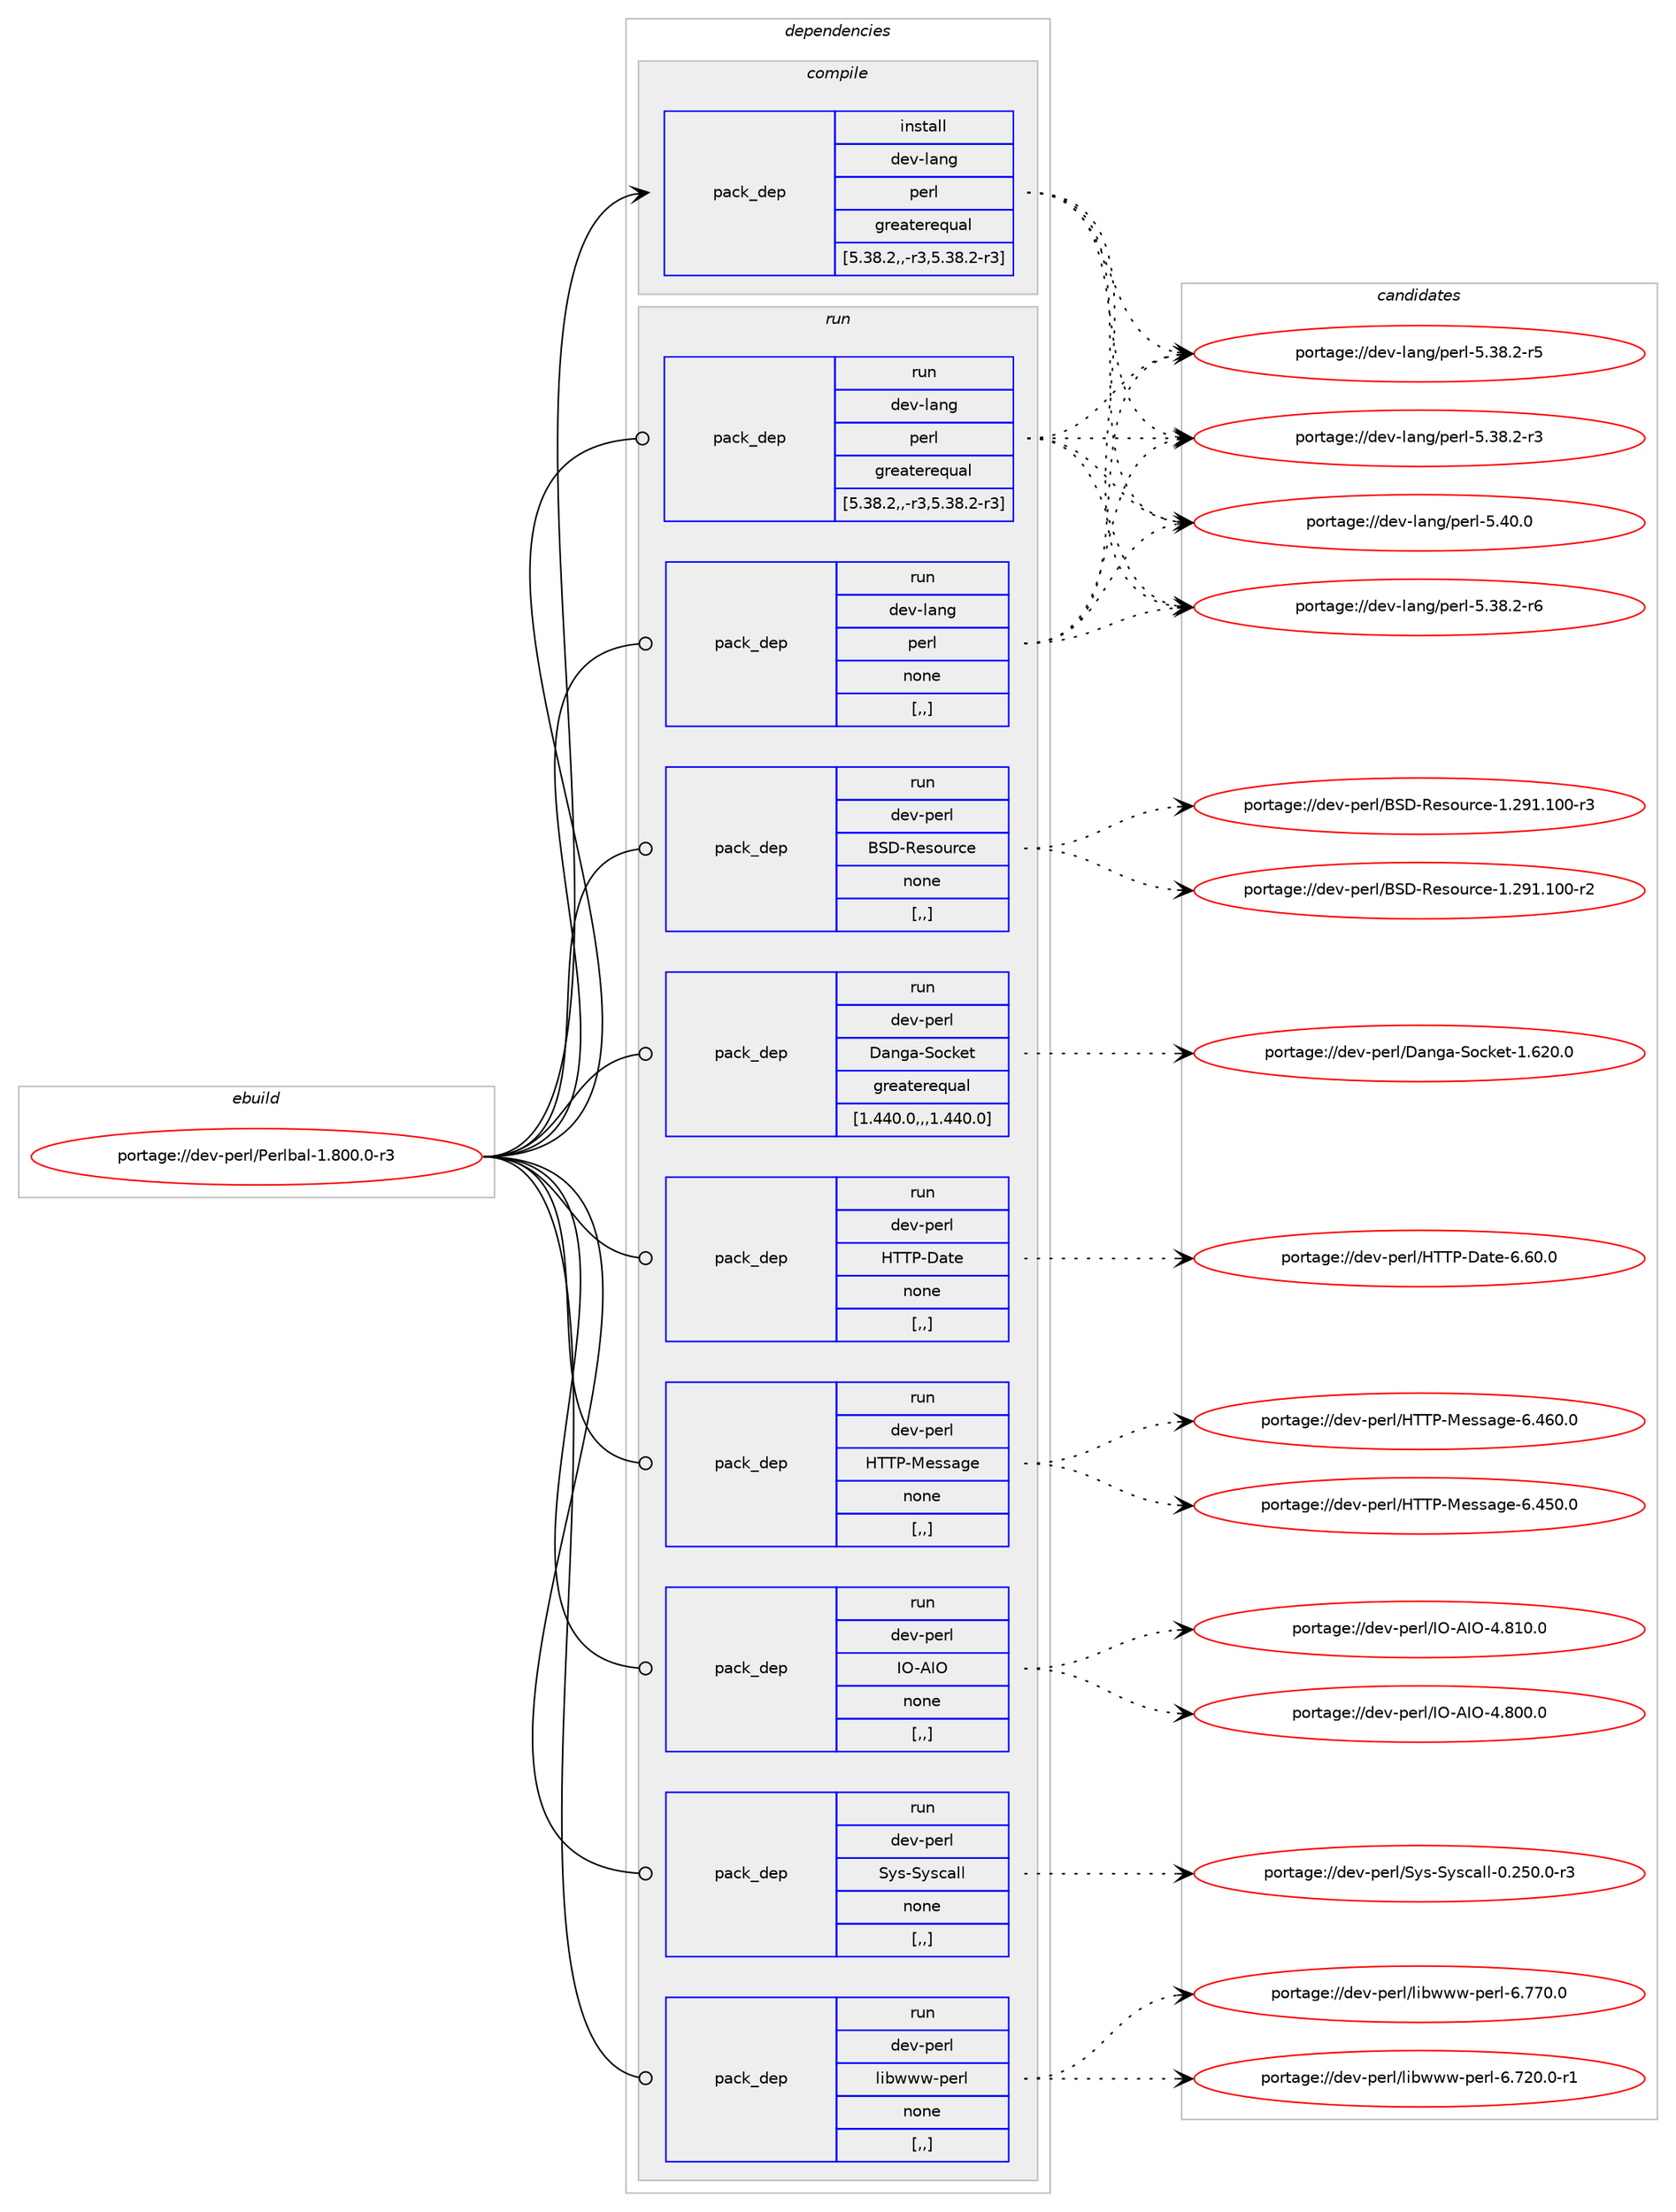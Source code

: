 digraph prolog {

# *************
# Graph options
# *************

newrank=true;
concentrate=true;
compound=true;
graph [rankdir=LR,fontname=Helvetica,fontsize=10,ranksep=1.5];#, ranksep=2.5, nodesep=0.2];
edge  [arrowhead=vee];
node  [fontname=Helvetica,fontsize=10];

# **********
# The ebuild
# **********

subgraph cluster_leftcol {
color=gray;
label=<<i>ebuild</i>>;
id [label="portage://dev-perl/Perlbal-1.800.0-r3", color=red, width=4, href="../dev-perl/Perlbal-1.800.0-r3.svg"];
}

# ****************
# The dependencies
# ****************

subgraph cluster_midcol {
color=gray;
label=<<i>dependencies</i>>;
subgraph cluster_compile {
fillcolor="#eeeeee";
style=filled;
label=<<i>compile</i>>;
subgraph pack104765 {
dependency136054 [label=<<TABLE BORDER="0" CELLBORDER="1" CELLSPACING="0" CELLPADDING="4" WIDTH="220"><TR><TD ROWSPAN="6" CELLPADDING="30">pack_dep</TD></TR><TR><TD WIDTH="110">install</TD></TR><TR><TD>dev-lang</TD></TR><TR><TD>perl</TD></TR><TR><TD>greaterequal</TD></TR><TR><TD>[5.38.2,,-r3,5.38.2-r3]</TD></TR></TABLE>>, shape=none, color=blue];
}
id:e -> dependency136054:w [weight=20,style="solid",arrowhead="vee"];
}
subgraph cluster_compileandrun {
fillcolor="#eeeeee";
style=filled;
label=<<i>compile and run</i>>;
}
subgraph cluster_run {
fillcolor="#eeeeee";
style=filled;
label=<<i>run</i>>;
subgraph pack104766 {
dependency136055 [label=<<TABLE BORDER="0" CELLBORDER="1" CELLSPACING="0" CELLPADDING="4" WIDTH="220"><TR><TD ROWSPAN="6" CELLPADDING="30">pack_dep</TD></TR><TR><TD WIDTH="110">run</TD></TR><TR><TD>dev-lang</TD></TR><TR><TD>perl</TD></TR><TR><TD>greaterequal</TD></TR><TR><TD>[5.38.2,,-r3,5.38.2-r3]</TD></TR></TABLE>>, shape=none, color=blue];
}
id:e -> dependency136055:w [weight=20,style="solid",arrowhead="odot"];
subgraph pack104767 {
dependency136056 [label=<<TABLE BORDER="0" CELLBORDER="1" CELLSPACING="0" CELLPADDING="4" WIDTH="220"><TR><TD ROWSPAN="6" CELLPADDING="30">pack_dep</TD></TR><TR><TD WIDTH="110">run</TD></TR><TR><TD>dev-lang</TD></TR><TR><TD>perl</TD></TR><TR><TD>none</TD></TR><TR><TD>[,,]</TD></TR></TABLE>>, shape=none, color=blue];
}
id:e -> dependency136056:w [weight=20,style="solid",arrowhead="odot"];
subgraph pack104768 {
dependency136057 [label=<<TABLE BORDER="0" CELLBORDER="1" CELLSPACING="0" CELLPADDING="4" WIDTH="220"><TR><TD ROWSPAN="6" CELLPADDING="30">pack_dep</TD></TR><TR><TD WIDTH="110">run</TD></TR><TR><TD>dev-perl</TD></TR><TR><TD>BSD-Resource</TD></TR><TR><TD>none</TD></TR><TR><TD>[,,]</TD></TR></TABLE>>, shape=none, color=blue];
}
id:e -> dependency136057:w [weight=20,style="solid",arrowhead="odot"];
subgraph pack104769 {
dependency136058 [label=<<TABLE BORDER="0" CELLBORDER="1" CELLSPACING="0" CELLPADDING="4" WIDTH="220"><TR><TD ROWSPAN="6" CELLPADDING="30">pack_dep</TD></TR><TR><TD WIDTH="110">run</TD></TR><TR><TD>dev-perl</TD></TR><TR><TD>Danga-Socket</TD></TR><TR><TD>greaterequal</TD></TR><TR><TD>[1.440.0,,,1.440.0]</TD></TR></TABLE>>, shape=none, color=blue];
}
id:e -> dependency136058:w [weight=20,style="solid",arrowhead="odot"];
subgraph pack104770 {
dependency136059 [label=<<TABLE BORDER="0" CELLBORDER="1" CELLSPACING="0" CELLPADDING="4" WIDTH="220"><TR><TD ROWSPAN="6" CELLPADDING="30">pack_dep</TD></TR><TR><TD WIDTH="110">run</TD></TR><TR><TD>dev-perl</TD></TR><TR><TD>HTTP-Date</TD></TR><TR><TD>none</TD></TR><TR><TD>[,,]</TD></TR></TABLE>>, shape=none, color=blue];
}
id:e -> dependency136059:w [weight=20,style="solid",arrowhead="odot"];
subgraph pack104771 {
dependency136060 [label=<<TABLE BORDER="0" CELLBORDER="1" CELLSPACING="0" CELLPADDING="4" WIDTH="220"><TR><TD ROWSPAN="6" CELLPADDING="30">pack_dep</TD></TR><TR><TD WIDTH="110">run</TD></TR><TR><TD>dev-perl</TD></TR><TR><TD>HTTP-Message</TD></TR><TR><TD>none</TD></TR><TR><TD>[,,]</TD></TR></TABLE>>, shape=none, color=blue];
}
id:e -> dependency136060:w [weight=20,style="solid",arrowhead="odot"];
subgraph pack104772 {
dependency136061 [label=<<TABLE BORDER="0" CELLBORDER="1" CELLSPACING="0" CELLPADDING="4" WIDTH="220"><TR><TD ROWSPAN="6" CELLPADDING="30">pack_dep</TD></TR><TR><TD WIDTH="110">run</TD></TR><TR><TD>dev-perl</TD></TR><TR><TD>IO-AIO</TD></TR><TR><TD>none</TD></TR><TR><TD>[,,]</TD></TR></TABLE>>, shape=none, color=blue];
}
id:e -> dependency136061:w [weight=20,style="solid",arrowhead="odot"];
subgraph pack104773 {
dependency136062 [label=<<TABLE BORDER="0" CELLBORDER="1" CELLSPACING="0" CELLPADDING="4" WIDTH="220"><TR><TD ROWSPAN="6" CELLPADDING="30">pack_dep</TD></TR><TR><TD WIDTH="110">run</TD></TR><TR><TD>dev-perl</TD></TR><TR><TD>Sys-Syscall</TD></TR><TR><TD>none</TD></TR><TR><TD>[,,]</TD></TR></TABLE>>, shape=none, color=blue];
}
id:e -> dependency136062:w [weight=20,style="solid",arrowhead="odot"];
subgraph pack104774 {
dependency136063 [label=<<TABLE BORDER="0" CELLBORDER="1" CELLSPACING="0" CELLPADDING="4" WIDTH="220"><TR><TD ROWSPAN="6" CELLPADDING="30">pack_dep</TD></TR><TR><TD WIDTH="110">run</TD></TR><TR><TD>dev-perl</TD></TR><TR><TD>libwww-perl</TD></TR><TR><TD>none</TD></TR><TR><TD>[,,]</TD></TR></TABLE>>, shape=none, color=blue];
}
id:e -> dependency136063:w [weight=20,style="solid",arrowhead="odot"];
}
}

# **************
# The candidates
# **************

subgraph cluster_choices {
rank=same;
color=gray;
label=<<i>candidates</i>>;

subgraph choice104765 {
color=black;
nodesep=1;
choice10010111845108971101034711210111410845534652484648 [label="portage://dev-lang/perl-5.40.0", color=red, width=4,href="../dev-lang/perl-5.40.0.svg"];
choice100101118451089711010347112101114108455346515646504511454 [label="portage://dev-lang/perl-5.38.2-r6", color=red, width=4,href="../dev-lang/perl-5.38.2-r6.svg"];
choice100101118451089711010347112101114108455346515646504511453 [label="portage://dev-lang/perl-5.38.2-r5", color=red, width=4,href="../dev-lang/perl-5.38.2-r5.svg"];
choice100101118451089711010347112101114108455346515646504511451 [label="portage://dev-lang/perl-5.38.2-r3", color=red, width=4,href="../dev-lang/perl-5.38.2-r3.svg"];
dependency136054:e -> choice10010111845108971101034711210111410845534652484648:w [style=dotted,weight="100"];
dependency136054:e -> choice100101118451089711010347112101114108455346515646504511454:w [style=dotted,weight="100"];
dependency136054:e -> choice100101118451089711010347112101114108455346515646504511453:w [style=dotted,weight="100"];
dependency136054:e -> choice100101118451089711010347112101114108455346515646504511451:w [style=dotted,weight="100"];
}
subgraph choice104766 {
color=black;
nodesep=1;
choice10010111845108971101034711210111410845534652484648 [label="portage://dev-lang/perl-5.40.0", color=red, width=4,href="../dev-lang/perl-5.40.0.svg"];
choice100101118451089711010347112101114108455346515646504511454 [label="portage://dev-lang/perl-5.38.2-r6", color=red, width=4,href="../dev-lang/perl-5.38.2-r6.svg"];
choice100101118451089711010347112101114108455346515646504511453 [label="portage://dev-lang/perl-5.38.2-r5", color=red, width=4,href="../dev-lang/perl-5.38.2-r5.svg"];
choice100101118451089711010347112101114108455346515646504511451 [label="portage://dev-lang/perl-5.38.2-r3", color=red, width=4,href="../dev-lang/perl-5.38.2-r3.svg"];
dependency136055:e -> choice10010111845108971101034711210111410845534652484648:w [style=dotted,weight="100"];
dependency136055:e -> choice100101118451089711010347112101114108455346515646504511454:w [style=dotted,weight="100"];
dependency136055:e -> choice100101118451089711010347112101114108455346515646504511453:w [style=dotted,weight="100"];
dependency136055:e -> choice100101118451089711010347112101114108455346515646504511451:w [style=dotted,weight="100"];
}
subgraph choice104767 {
color=black;
nodesep=1;
choice10010111845108971101034711210111410845534652484648 [label="portage://dev-lang/perl-5.40.0", color=red, width=4,href="../dev-lang/perl-5.40.0.svg"];
choice100101118451089711010347112101114108455346515646504511454 [label="portage://dev-lang/perl-5.38.2-r6", color=red, width=4,href="../dev-lang/perl-5.38.2-r6.svg"];
choice100101118451089711010347112101114108455346515646504511453 [label="portage://dev-lang/perl-5.38.2-r5", color=red, width=4,href="../dev-lang/perl-5.38.2-r5.svg"];
choice100101118451089711010347112101114108455346515646504511451 [label="portage://dev-lang/perl-5.38.2-r3", color=red, width=4,href="../dev-lang/perl-5.38.2-r3.svg"];
dependency136056:e -> choice10010111845108971101034711210111410845534652484648:w [style=dotted,weight="100"];
dependency136056:e -> choice100101118451089711010347112101114108455346515646504511454:w [style=dotted,weight="100"];
dependency136056:e -> choice100101118451089711010347112101114108455346515646504511453:w [style=dotted,weight="100"];
dependency136056:e -> choice100101118451089711010347112101114108455346515646504511451:w [style=dotted,weight="100"];
}
subgraph choice104768 {
color=black;
nodesep=1;
choice1001011184511210111410847668368458210111511111711499101454946505749464948484511451 [label="portage://dev-perl/BSD-Resource-1.291.100-r3", color=red, width=4,href="../dev-perl/BSD-Resource-1.291.100-r3.svg"];
choice1001011184511210111410847668368458210111511111711499101454946505749464948484511450 [label="portage://dev-perl/BSD-Resource-1.291.100-r2", color=red, width=4,href="../dev-perl/BSD-Resource-1.291.100-r2.svg"];
dependency136057:e -> choice1001011184511210111410847668368458210111511111711499101454946505749464948484511451:w [style=dotted,weight="100"];
dependency136057:e -> choice1001011184511210111410847668368458210111511111711499101454946505749464948484511450:w [style=dotted,weight="100"];
}
subgraph choice104769 {
color=black;
nodesep=1;
choice10010111845112101114108476897110103974583111991071011164549465450484648 [label="portage://dev-perl/Danga-Socket-1.620.0", color=red, width=4,href="../dev-perl/Danga-Socket-1.620.0.svg"];
dependency136058:e -> choice10010111845112101114108476897110103974583111991071011164549465450484648:w [style=dotted,weight="100"];
}
subgraph choice104770 {
color=black;
nodesep=1;
choice10010111845112101114108477284848045689711610145544654484648 [label="portage://dev-perl/HTTP-Date-6.60.0", color=red, width=4,href="../dev-perl/HTTP-Date-6.60.0.svg"];
dependency136059:e -> choice10010111845112101114108477284848045689711610145544654484648:w [style=dotted,weight="100"];
}
subgraph choice104771 {
color=black;
nodesep=1;
choice1001011184511210111410847728484804577101115115971031014554465254484648 [label="portage://dev-perl/HTTP-Message-6.460.0", color=red, width=4,href="../dev-perl/HTTP-Message-6.460.0.svg"];
choice1001011184511210111410847728484804577101115115971031014554465253484648 [label="portage://dev-perl/HTTP-Message-6.450.0", color=red, width=4,href="../dev-perl/HTTP-Message-6.450.0.svg"];
dependency136060:e -> choice1001011184511210111410847728484804577101115115971031014554465254484648:w [style=dotted,weight="100"];
dependency136060:e -> choice1001011184511210111410847728484804577101115115971031014554465253484648:w [style=dotted,weight="100"];
}
subgraph choice104772 {
color=black;
nodesep=1;
choice10010111845112101114108477379456573794552465649484648 [label="portage://dev-perl/IO-AIO-4.810.0", color=red, width=4,href="../dev-perl/IO-AIO-4.810.0.svg"];
choice10010111845112101114108477379456573794552465648484648 [label="portage://dev-perl/IO-AIO-4.800.0", color=red, width=4,href="../dev-perl/IO-AIO-4.800.0.svg"];
dependency136061:e -> choice10010111845112101114108477379456573794552465649484648:w [style=dotted,weight="100"];
dependency136061:e -> choice10010111845112101114108477379456573794552465648484648:w [style=dotted,weight="100"];
}
subgraph choice104773 {
color=black;
nodesep=1;
choice1001011184511210111410847831211154583121115999710810845484650534846484511451 [label="portage://dev-perl/Sys-Syscall-0.250.0-r3", color=red, width=4,href="../dev-perl/Sys-Syscall-0.250.0-r3.svg"];
dependency136062:e -> choice1001011184511210111410847831211154583121115999710810845484650534846484511451:w [style=dotted,weight="100"];
}
subgraph choice104774 {
color=black;
nodesep=1;
choice100101118451121011141084710810598119119119451121011141084554465555484648 [label="portage://dev-perl/libwww-perl-6.770.0", color=red, width=4,href="../dev-perl/libwww-perl-6.770.0.svg"];
choice1001011184511210111410847108105981191191194511210111410845544655504846484511449 [label="portage://dev-perl/libwww-perl-6.720.0-r1", color=red, width=4,href="../dev-perl/libwww-perl-6.720.0-r1.svg"];
dependency136063:e -> choice100101118451121011141084710810598119119119451121011141084554465555484648:w [style=dotted,weight="100"];
dependency136063:e -> choice1001011184511210111410847108105981191191194511210111410845544655504846484511449:w [style=dotted,weight="100"];
}
}

}
